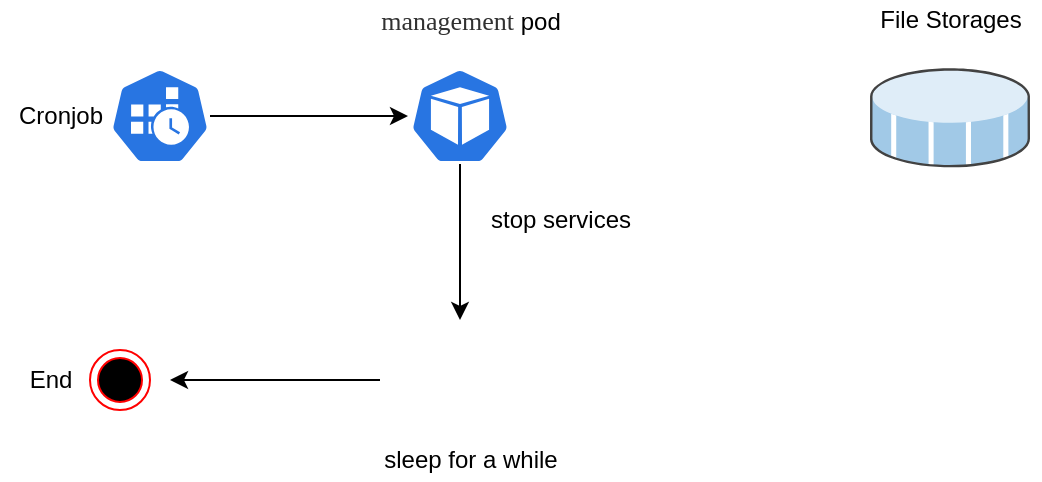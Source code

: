 <mxfile version="18.1.2" type="github">
  <diagram id="WXbRl40rSkPynY5nRWmN" name="Page-1">
    <mxGraphModel dx="894" dy="588" grid="1" gridSize="10" guides="1" tooltips="1" connect="1" arrows="1" fold="1" page="1" pageScale="1" pageWidth="850" pageHeight="1100" math="0" shadow="0">
      <root>
        <mxCell id="0" />
        <mxCell id="1" parent="0" />
        <mxCell id="CRXNA2ymW0W_loP6-qAH-2" value="" style="shadow=0;dashed=0;html=1;labelPosition=center;verticalLabelPosition=bottom;verticalAlign=top;align=center;outlineConnect=0;shape=mxgraph.veeam.3d.datastore_snapshot;" vertex="1" parent="1">
          <mxGeometry x="550" y="194" width="80" height="50" as="geometry" />
        </mxCell>
        <mxCell id="CRXNA2ymW0W_loP6-qAH-3" value="File Storages" style="text;html=1;align=center;verticalAlign=middle;resizable=0;points=[];autosize=1;strokeColor=none;fillColor=none;" vertex="1" parent="1">
          <mxGeometry x="545" y="160" width="90" height="20" as="geometry" />
        </mxCell>
        <mxCell id="CRXNA2ymW0W_loP6-qAH-8" style="edgeStyle=orthogonalEdgeStyle;rounded=0;orthogonalLoop=1;jettySize=auto;html=1;entryX=-0.02;entryY=0.5;entryDx=0;entryDy=0;entryPerimeter=0;" edge="1" parent="1" source="CRXNA2ymW0W_loP6-qAH-4" target="CRXNA2ymW0W_loP6-qAH-6">
          <mxGeometry relative="1" as="geometry" />
        </mxCell>
        <mxCell id="CRXNA2ymW0W_loP6-qAH-4" value="" style="sketch=0;html=1;dashed=0;whitespace=wrap;fillColor=#2875E2;strokeColor=#ffffff;points=[[0.005,0.63,0],[0.1,0.2,0],[0.9,0.2,0],[0.5,0,0],[0.995,0.63,0],[0.72,0.99,0],[0.5,1,0],[0.28,0.99,0]];shape=mxgraph.kubernetes.icon;prIcon=cronjob" vertex="1" parent="1">
          <mxGeometry x="170" y="194" width="50" height="48" as="geometry" />
        </mxCell>
        <mxCell id="CRXNA2ymW0W_loP6-qAH-5" value="Cronjob" style="text;html=1;align=center;verticalAlign=middle;resizable=0;points=[];autosize=1;strokeColor=none;fillColor=none;" vertex="1" parent="1">
          <mxGeometry x="115" y="208" width="60" height="20" as="geometry" />
        </mxCell>
        <mxCell id="CRXNA2ymW0W_loP6-qAH-11" style="edgeStyle=orthogonalEdgeStyle;rounded=0;orthogonalLoop=1;jettySize=auto;html=1;" edge="1" parent="1" source="CRXNA2ymW0W_loP6-qAH-6">
          <mxGeometry relative="1" as="geometry">
            <mxPoint x="345" y="320" as="targetPoint" />
          </mxGeometry>
        </mxCell>
        <mxCell id="CRXNA2ymW0W_loP6-qAH-6" value="" style="sketch=0;html=1;dashed=0;whitespace=wrap;fillColor=#2875E2;strokeColor=#ffffff;points=[[0.005,0.63,0],[0.1,0.2,0],[0.9,0.2,0],[0.5,0,0],[0.995,0.63,0],[0.72,0.99,0],[0.5,1,0],[0.28,0.99,0]];shape=mxgraph.kubernetes.icon;prIcon=pod" vertex="1" parent="1">
          <mxGeometry x="320" y="194" width="50" height="48" as="geometry" />
        </mxCell>
        <mxCell id="CRXNA2ymW0W_loP6-qAH-10" value="&lt;span style=&quot;caret-color: rgb(49, 49, 49); color: rgb(49, 49, 49); font-family: MacDictSTHeiti; font-size: 13px; text-align: left; text-size-adjust: auto;&quot;&gt;management&lt;/span&gt;&amp;nbsp;pod" style="text;html=1;align=center;verticalAlign=middle;resizable=0;points=[];autosize=1;strokeColor=none;fillColor=none;" vertex="1" parent="1">
          <mxGeometry x="290" y="160" width="120" height="20" as="geometry" />
        </mxCell>
        <mxCell id="CRXNA2ymW0W_loP6-qAH-13" value="stop services" style="text;html=1;align=center;verticalAlign=middle;resizable=0;points=[];autosize=1;strokeColor=none;fillColor=none;" vertex="1" parent="1">
          <mxGeometry x="350" y="260" width="90" height="20" as="geometry" />
        </mxCell>
        <mxCell id="CRXNA2ymW0W_loP6-qAH-17" style="edgeStyle=orthogonalEdgeStyle;rounded=0;orthogonalLoop=1;jettySize=auto;html=1;" edge="1" parent="1" source="CRXNA2ymW0W_loP6-qAH-16">
          <mxGeometry relative="1" as="geometry">
            <mxPoint x="200" y="350" as="targetPoint" />
          </mxGeometry>
        </mxCell>
        <mxCell id="CRXNA2ymW0W_loP6-qAH-16" value="" style="shape=image;html=1;verticalAlign=top;verticalLabelPosition=bottom;labelBackgroundColor=#ffffff;imageAspect=0;aspect=fixed;image=https://cdn0.iconfinder.com/data/icons/Vector-Icon-set-1-BevelAndEmboss-Net/89/alarm-clock.png" vertex="1" parent="1">
          <mxGeometry x="305" y="310" width="80" height="80" as="geometry" />
        </mxCell>
        <mxCell id="CRXNA2ymW0W_loP6-qAH-18" value="" style="ellipse;html=1;shape=endState;fillColor=#000000;strokeColor=#ff0000;" vertex="1" parent="1">
          <mxGeometry x="160" y="335" width="30" height="30" as="geometry" />
        </mxCell>
        <mxCell id="CRXNA2ymW0W_loP6-qAH-19" value="End" style="text;html=1;align=center;verticalAlign=middle;resizable=0;points=[];autosize=1;strokeColor=none;fillColor=none;" vertex="1" parent="1">
          <mxGeometry x="120" y="340" width="40" height="20" as="geometry" />
        </mxCell>
        <mxCell id="CRXNA2ymW0W_loP6-qAH-20" value="sleep for a while&lt;br&gt;" style="text;html=1;align=center;verticalAlign=middle;resizable=0;points=[];autosize=1;strokeColor=none;fillColor=none;" vertex="1" parent="1">
          <mxGeometry x="300" y="380" width="100" height="20" as="geometry" />
        </mxCell>
      </root>
    </mxGraphModel>
  </diagram>
</mxfile>

